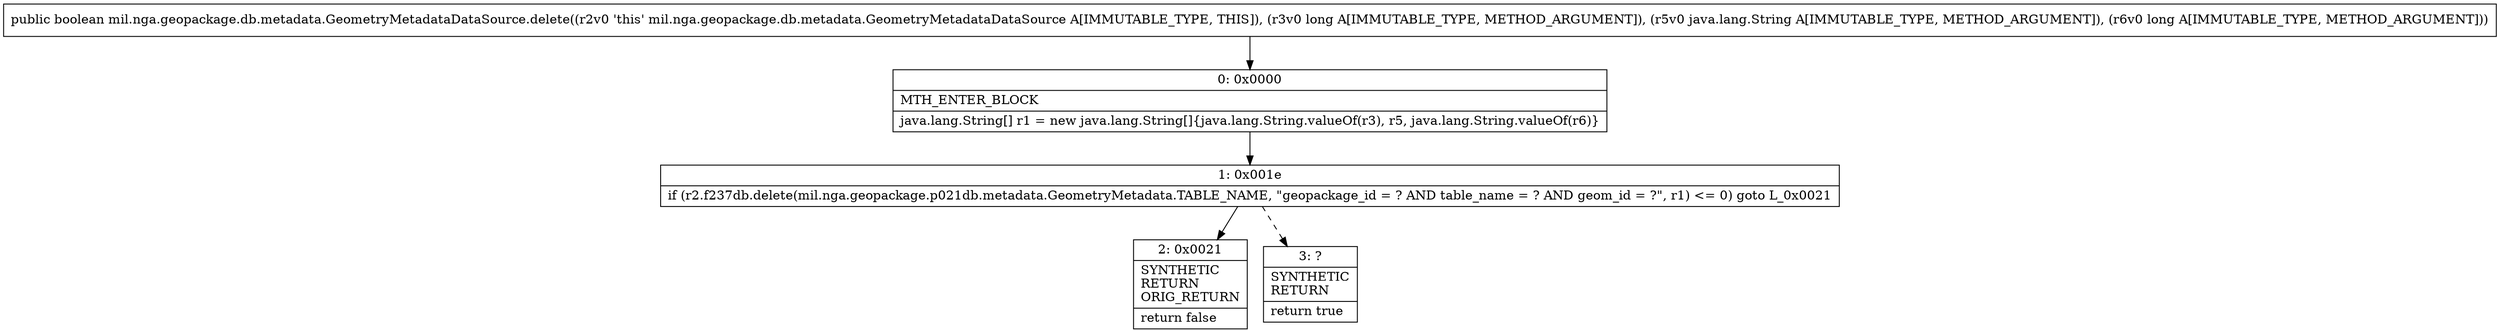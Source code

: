 digraph "CFG formil.nga.geopackage.db.metadata.GeometryMetadataDataSource.delete(JLjava\/lang\/String;J)Z" {
Node_0 [shape=record,label="{0\:\ 0x0000|MTH_ENTER_BLOCK\l|java.lang.String[] r1 = new java.lang.String[]\{java.lang.String.valueOf(r3), r5, java.lang.String.valueOf(r6)\}\l}"];
Node_1 [shape=record,label="{1\:\ 0x001e|if (r2.f237db.delete(mil.nga.geopackage.p021db.metadata.GeometryMetadata.TABLE_NAME, \"geopackage_id = ? AND table_name = ? AND geom_id = ?\", r1) \<= 0) goto L_0x0021\l}"];
Node_2 [shape=record,label="{2\:\ 0x0021|SYNTHETIC\lRETURN\lORIG_RETURN\l|return false\l}"];
Node_3 [shape=record,label="{3\:\ ?|SYNTHETIC\lRETURN\l|return true\l}"];
MethodNode[shape=record,label="{public boolean mil.nga.geopackage.db.metadata.GeometryMetadataDataSource.delete((r2v0 'this' mil.nga.geopackage.db.metadata.GeometryMetadataDataSource A[IMMUTABLE_TYPE, THIS]), (r3v0 long A[IMMUTABLE_TYPE, METHOD_ARGUMENT]), (r5v0 java.lang.String A[IMMUTABLE_TYPE, METHOD_ARGUMENT]), (r6v0 long A[IMMUTABLE_TYPE, METHOD_ARGUMENT])) }"];
MethodNode -> Node_0;
Node_0 -> Node_1;
Node_1 -> Node_2;
Node_1 -> Node_3[style=dashed];
}

